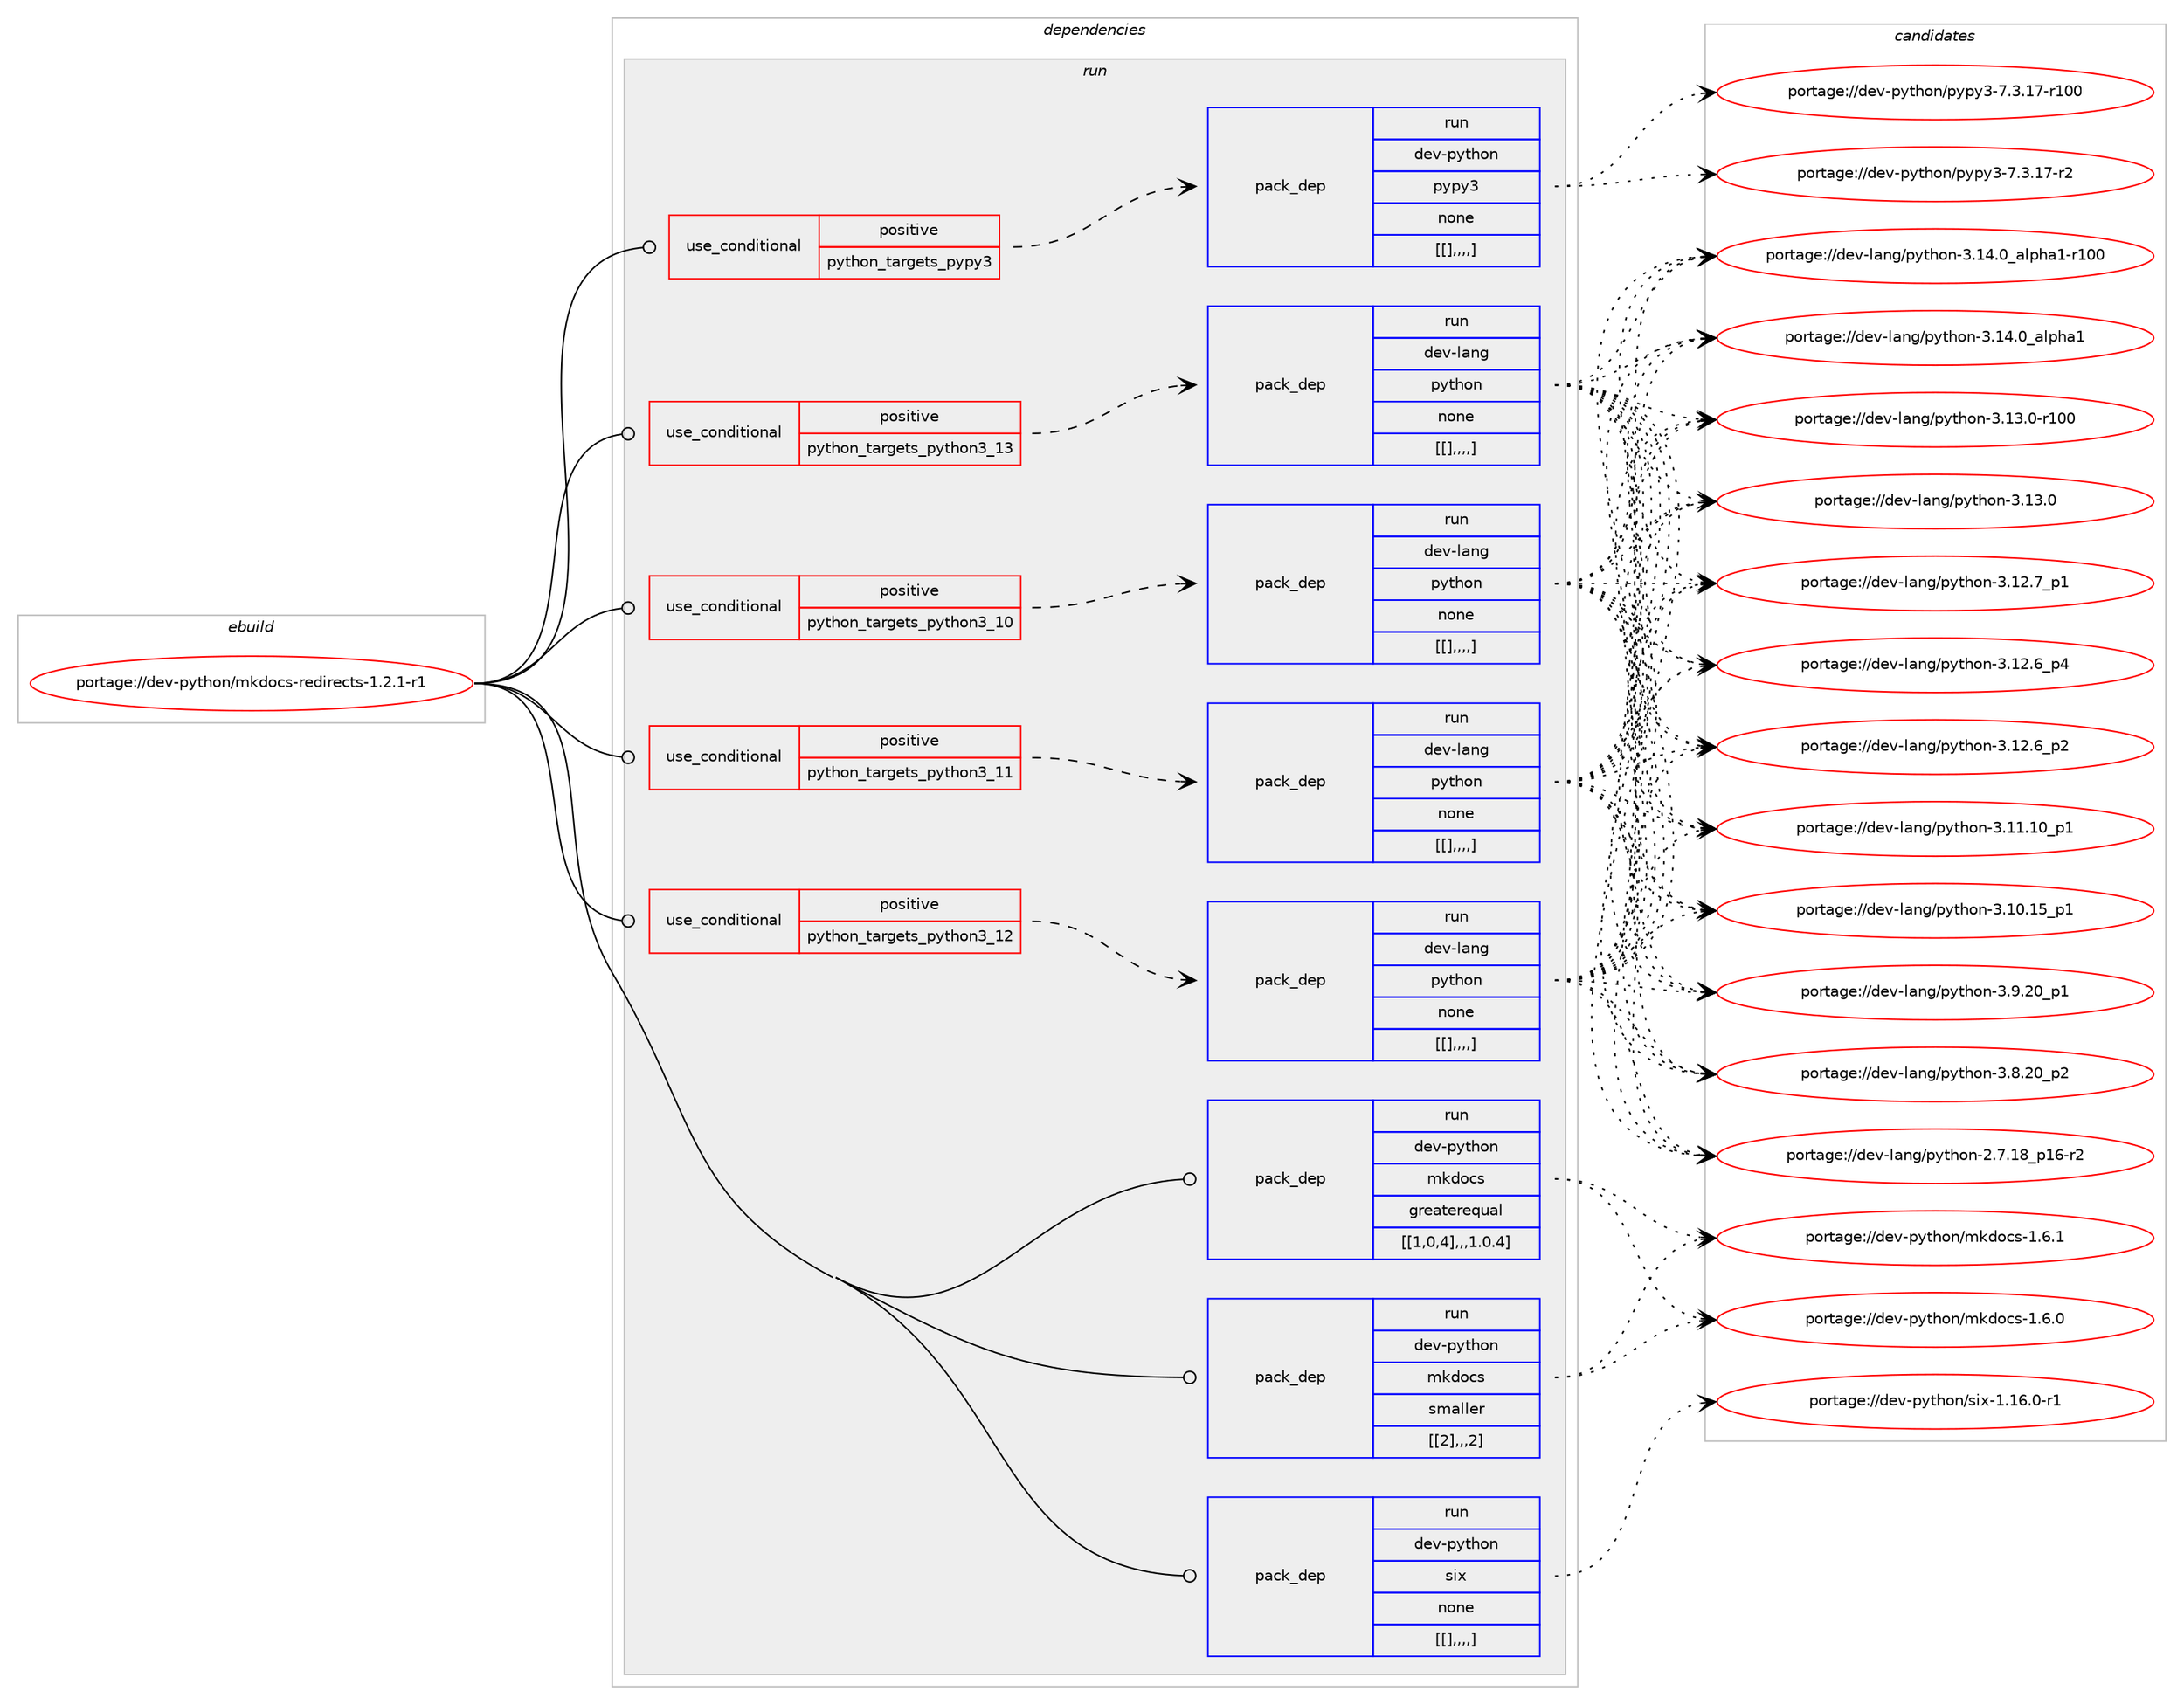 digraph prolog {

# *************
# Graph options
# *************

newrank=true;
concentrate=true;
compound=true;
graph [rankdir=LR,fontname=Helvetica,fontsize=10,ranksep=1.5];#, ranksep=2.5, nodesep=0.2];
edge  [arrowhead=vee];
node  [fontname=Helvetica,fontsize=10];

# **********
# The ebuild
# **********

subgraph cluster_leftcol {
color=gray;
label=<<i>ebuild</i>>;
id [label="portage://dev-python/mkdocs-redirects-1.2.1-r1", color=red, width=4, href="../dev-python/mkdocs-redirects-1.2.1-r1.svg"];
}

# ****************
# The dependencies
# ****************

subgraph cluster_midcol {
color=gray;
label=<<i>dependencies</i>>;
subgraph cluster_compile {
fillcolor="#eeeeee";
style=filled;
label=<<i>compile</i>>;
}
subgraph cluster_compileandrun {
fillcolor="#eeeeee";
style=filled;
label=<<i>compile and run</i>>;
}
subgraph cluster_run {
fillcolor="#eeeeee";
style=filled;
label=<<i>run</i>>;
subgraph cond37245 {
dependency157318 [label=<<TABLE BORDER="0" CELLBORDER="1" CELLSPACING="0" CELLPADDING="4"><TR><TD ROWSPAN="3" CELLPADDING="10">use_conditional</TD></TR><TR><TD>positive</TD></TR><TR><TD>python_targets_pypy3</TD></TR></TABLE>>, shape=none, color=red];
subgraph pack118760 {
dependency157358 [label=<<TABLE BORDER="0" CELLBORDER="1" CELLSPACING="0" CELLPADDING="4" WIDTH="220"><TR><TD ROWSPAN="6" CELLPADDING="30">pack_dep</TD></TR><TR><TD WIDTH="110">run</TD></TR><TR><TD>dev-python</TD></TR><TR><TD>pypy3</TD></TR><TR><TD>none</TD></TR><TR><TD>[[],,,,]</TD></TR></TABLE>>, shape=none, color=blue];
}
dependency157318:e -> dependency157358:w [weight=20,style="dashed",arrowhead="vee"];
}
id:e -> dependency157318:w [weight=20,style="solid",arrowhead="odot"];
subgraph cond37270 {
dependency157397 [label=<<TABLE BORDER="0" CELLBORDER="1" CELLSPACING="0" CELLPADDING="4"><TR><TD ROWSPAN="3" CELLPADDING="10">use_conditional</TD></TR><TR><TD>positive</TD></TR><TR><TD>python_targets_python3_10</TD></TR></TABLE>>, shape=none, color=red];
subgraph pack118826 {
dependency157446 [label=<<TABLE BORDER="0" CELLBORDER="1" CELLSPACING="0" CELLPADDING="4" WIDTH="220"><TR><TD ROWSPAN="6" CELLPADDING="30">pack_dep</TD></TR><TR><TD WIDTH="110">run</TD></TR><TR><TD>dev-lang</TD></TR><TR><TD>python</TD></TR><TR><TD>none</TD></TR><TR><TD>[[],,,,]</TD></TR></TABLE>>, shape=none, color=blue];
}
dependency157397:e -> dependency157446:w [weight=20,style="dashed",arrowhead="vee"];
}
id:e -> dependency157397:w [weight=20,style="solid",arrowhead="odot"];
subgraph cond37299 {
dependency157472 [label=<<TABLE BORDER="0" CELLBORDER="1" CELLSPACING="0" CELLPADDING="4"><TR><TD ROWSPAN="3" CELLPADDING="10">use_conditional</TD></TR><TR><TD>positive</TD></TR><TR><TD>python_targets_python3_11</TD></TR></TABLE>>, shape=none, color=red];
subgraph pack118873 {
dependency157504 [label=<<TABLE BORDER="0" CELLBORDER="1" CELLSPACING="0" CELLPADDING="4" WIDTH="220"><TR><TD ROWSPAN="6" CELLPADDING="30">pack_dep</TD></TR><TR><TD WIDTH="110">run</TD></TR><TR><TD>dev-lang</TD></TR><TR><TD>python</TD></TR><TR><TD>none</TD></TR><TR><TD>[[],,,,]</TD></TR></TABLE>>, shape=none, color=blue];
}
dependency157472:e -> dependency157504:w [weight=20,style="dashed",arrowhead="vee"];
}
id:e -> dependency157472:w [weight=20,style="solid",arrowhead="odot"];
subgraph cond37336 {
dependency157572 [label=<<TABLE BORDER="0" CELLBORDER="1" CELLSPACING="0" CELLPADDING="4"><TR><TD ROWSPAN="3" CELLPADDING="10">use_conditional</TD></TR><TR><TD>positive</TD></TR><TR><TD>python_targets_python3_12</TD></TR></TABLE>>, shape=none, color=red];
subgraph pack118929 {
dependency157592 [label=<<TABLE BORDER="0" CELLBORDER="1" CELLSPACING="0" CELLPADDING="4" WIDTH="220"><TR><TD ROWSPAN="6" CELLPADDING="30">pack_dep</TD></TR><TR><TD WIDTH="110">run</TD></TR><TR><TD>dev-lang</TD></TR><TR><TD>python</TD></TR><TR><TD>none</TD></TR><TR><TD>[[],,,,]</TD></TR></TABLE>>, shape=none, color=blue];
}
dependency157572:e -> dependency157592:w [weight=20,style="dashed",arrowhead="vee"];
}
id:e -> dependency157572:w [weight=20,style="solid",arrowhead="odot"];
subgraph cond37361 {
dependency157654 [label=<<TABLE BORDER="0" CELLBORDER="1" CELLSPACING="0" CELLPADDING="4"><TR><TD ROWSPAN="3" CELLPADDING="10">use_conditional</TD></TR><TR><TD>positive</TD></TR><TR><TD>python_targets_python3_13</TD></TR></TABLE>>, shape=none, color=red];
subgraph pack118980 {
dependency157655 [label=<<TABLE BORDER="0" CELLBORDER="1" CELLSPACING="0" CELLPADDING="4" WIDTH="220"><TR><TD ROWSPAN="6" CELLPADDING="30">pack_dep</TD></TR><TR><TD WIDTH="110">run</TD></TR><TR><TD>dev-lang</TD></TR><TR><TD>python</TD></TR><TR><TD>none</TD></TR><TR><TD>[[],,,,]</TD></TR></TABLE>>, shape=none, color=blue];
}
dependency157654:e -> dependency157655:w [weight=20,style="dashed",arrowhead="vee"];
}
id:e -> dependency157654:w [weight=20,style="solid",arrowhead="odot"];
subgraph pack118998 {
dependency157704 [label=<<TABLE BORDER="0" CELLBORDER="1" CELLSPACING="0" CELLPADDING="4" WIDTH="220"><TR><TD ROWSPAN="6" CELLPADDING="30">pack_dep</TD></TR><TR><TD WIDTH="110">run</TD></TR><TR><TD>dev-python</TD></TR><TR><TD>mkdocs</TD></TR><TR><TD>greaterequal</TD></TR><TR><TD>[[1,0,4],,,1.0.4]</TD></TR></TABLE>>, shape=none, color=blue];
}
id:e -> dependency157704:w [weight=20,style="solid",arrowhead="odot"];
subgraph pack119017 {
dependency157727 [label=<<TABLE BORDER="0" CELLBORDER="1" CELLSPACING="0" CELLPADDING="4" WIDTH="220"><TR><TD ROWSPAN="6" CELLPADDING="30">pack_dep</TD></TR><TR><TD WIDTH="110">run</TD></TR><TR><TD>dev-python</TD></TR><TR><TD>mkdocs</TD></TR><TR><TD>smaller</TD></TR><TR><TD>[[2],,,2]</TD></TR></TABLE>>, shape=none, color=blue];
}
id:e -> dependency157727:w [weight=20,style="solid",arrowhead="odot"];
subgraph pack119034 {
dependency157732 [label=<<TABLE BORDER="0" CELLBORDER="1" CELLSPACING="0" CELLPADDING="4" WIDTH="220"><TR><TD ROWSPAN="6" CELLPADDING="30">pack_dep</TD></TR><TR><TD WIDTH="110">run</TD></TR><TR><TD>dev-python</TD></TR><TR><TD>six</TD></TR><TR><TD>none</TD></TR><TR><TD>[[],,,,]</TD></TR></TABLE>>, shape=none, color=blue];
}
id:e -> dependency157732:w [weight=20,style="solid",arrowhead="odot"];
}
}

# **************
# The candidates
# **************

subgraph cluster_choices {
rank=same;
color=gray;
label=<<i>candidates</i>>;

subgraph choice118745 {
color=black;
nodesep=1;
choice100101118451121211161041111104711212111212151455546514649554511450 [label="portage://dev-python/pypy3-7.3.17-r2", color=red, width=4,href="../dev-python/pypy3-7.3.17-r2.svg"];
choice1001011184511212111610411111047112121112121514555465146495545114494848 [label="portage://dev-python/pypy3-7.3.17-r100", color=red, width=4,href="../dev-python/pypy3-7.3.17-r100.svg"];
dependency157358:e -> choice100101118451121211161041111104711212111212151455546514649554511450:w [style=dotted,weight="100"];
dependency157358:e -> choice1001011184511212111610411111047112121112121514555465146495545114494848:w [style=dotted,weight="100"];
}
subgraph choice118792 {
color=black;
nodesep=1;
choice100101118451089711010347112121116104111110455146495246489597108112104974945114494848 [label="portage://dev-lang/python-3.14.0_alpha1-r100", color=red, width=4,href="../dev-lang/python-3.14.0_alpha1-r100.svg"];
choice1001011184510897110103471121211161041111104551464952464895971081121049749 [label="portage://dev-lang/python-3.14.0_alpha1", color=red, width=4,href="../dev-lang/python-3.14.0_alpha1.svg"];
choice1001011184510897110103471121211161041111104551464951464845114494848 [label="portage://dev-lang/python-3.13.0-r100", color=red, width=4,href="../dev-lang/python-3.13.0-r100.svg"];
choice10010111845108971101034711212111610411111045514649514648 [label="portage://dev-lang/python-3.13.0", color=red, width=4,href="../dev-lang/python-3.13.0.svg"];
choice100101118451089711010347112121116104111110455146495046559511249 [label="portage://dev-lang/python-3.12.7_p1", color=red, width=4,href="../dev-lang/python-3.12.7_p1.svg"];
choice100101118451089711010347112121116104111110455146495046549511252 [label="portage://dev-lang/python-3.12.6_p4", color=red, width=4,href="../dev-lang/python-3.12.6_p4.svg"];
choice100101118451089711010347112121116104111110455146495046549511250 [label="portage://dev-lang/python-3.12.6_p2", color=red, width=4,href="../dev-lang/python-3.12.6_p2.svg"];
choice10010111845108971101034711212111610411111045514649494649489511249 [label="portage://dev-lang/python-3.11.10_p1", color=red, width=4,href="../dev-lang/python-3.11.10_p1.svg"];
choice10010111845108971101034711212111610411111045514649484649539511249 [label="portage://dev-lang/python-3.10.15_p1", color=red, width=4,href="../dev-lang/python-3.10.15_p1.svg"];
choice100101118451089711010347112121116104111110455146574650489511249 [label="portage://dev-lang/python-3.9.20_p1", color=red, width=4,href="../dev-lang/python-3.9.20_p1.svg"];
choice100101118451089711010347112121116104111110455146564650489511250 [label="portage://dev-lang/python-3.8.20_p2", color=red, width=4,href="../dev-lang/python-3.8.20_p2.svg"];
choice100101118451089711010347112121116104111110455046554649569511249544511450 [label="portage://dev-lang/python-2.7.18_p16-r2", color=red, width=4,href="../dev-lang/python-2.7.18_p16-r2.svg"];
dependency157446:e -> choice100101118451089711010347112121116104111110455146495246489597108112104974945114494848:w [style=dotted,weight="100"];
dependency157446:e -> choice1001011184510897110103471121211161041111104551464952464895971081121049749:w [style=dotted,weight="100"];
dependency157446:e -> choice1001011184510897110103471121211161041111104551464951464845114494848:w [style=dotted,weight="100"];
dependency157446:e -> choice10010111845108971101034711212111610411111045514649514648:w [style=dotted,weight="100"];
dependency157446:e -> choice100101118451089711010347112121116104111110455146495046559511249:w [style=dotted,weight="100"];
dependency157446:e -> choice100101118451089711010347112121116104111110455146495046549511252:w [style=dotted,weight="100"];
dependency157446:e -> choice100101118451089711010347112121116104111110455146495046549511250:w [style=dotted,weight="100"];
dependency157446:e -> choice10010111845108971101034711212111610411111045514649494649489511249:w [style=dotted,weight="100"];
dependency157446:e -> choice10010111845108971101034711212111610411111045514649484649539511249:w [style=dotted,weight="100"];
dependency157446:e -> choice100101118451089711010347112121116104111110455146574650489511249:w [style=dotted,weight="100"];
dependency157446:e -> choice100101118451089711010347112121116104111110455146564650489511250:w [style=dotted,weight="100"];
dependency157446:e -> choice100101118451089711010347112121116104111110455046554649569511249544511450:w [style=dotted,weight="100"];
}
subgraph choice118823 {
color=black;
nodesep=1;
choice100101118451089711010347112121116104111110455146495246489597108112104974945114494848 [label="portage://dev-lang/python-3.14.0_alpha1-r100", color=red, width=4,href="../dev-lang/python-3.14.0_alpha1-r100.svg"];
choice1001011184510897110103471121211161041111104551464952464895971081121049749 [label="portage://dev-lang/python-3.14.0_alpha1", color=red, width=4,href="../dev-lang/python-3.14.0_alpha1.svg"];
choice1001011184510897110103471121211161041111104551464951464845114494848 [label="portage://dev-lang/python-3.13.0-r100", color=red, width=4,href="../dev-lang/python-3.13.0-r100.svg"];
choice10010111845108971101034711212111610411111045514649514648 [label="portage://dev-lang/python-3.13.0", color=red, width=4,href="../dev-lang/python-3.13.0.svg"];
choice100101118451089711010347112121116104111110455146495046559511249 [label="portage://dev-lang/python-3.12.7_p1", color=red, width=4,href="../dev-lang/python-3.12.7_p1.svg"];
choice100101118451089711010347112121116104111110455146495046549511252 [label="portage://dev-lang/python-3.12.6_p4", color=red, width=4,href="../dev-lang/python-3.12.6_p4.svg"];
choice100101118451089711010347112121116104111110455146495046549511250 [label="portage://dev-lang/python-3.12.6_p2", color=red, width=4,href="../dev-lang/python-3.12.6_p2.svg"];
choice10010111845108971101034711212111610411111045514649494649489511249 [label="portage://dev-lang/python-3.11.10_p1", color=red, width=4,href="../dev-lang/python-3.11.10_p1.svg"];
choice10010111845108971101034711212111610411111045514649484649539511249 [label="portage://dev-lang/python-3.10.15_p1", color=red, width=4,href="../dev-lang/python-3.10.15_p1.svg"];
choice100101118451089711010347112121116104111110455146574650489511249 [label="portage://dev-lang/python-3.9.20_p1", color=red, width=4,href="../dev-lang/python-3.9.20_p1.svg"];
choice100101118451089711010347112121116104111110455146564650489511250 [label="portage://dev-lang/python-3.8.20_p2", color=red, width=4,href="../dev-lang/python-3.8.20_p2.svg"];
choice100101118451089711010347112121116104111110455046554649569511249544511450 [label="portage://dev-lang/python-2.7.18_p16-r2", color=red, width=4,href="../dev-lang/python-2.7.18_p16-r2.svg"];
dependency157504:e -> choice100101118451089711010347112121116104111110455146495246489597108112104974945114494848:w [style=dotted,weight="100"];
dependency157504:e -> choice1001011184510897110103471121211161041111104551464952464895971081121049749:w [style=dotted,weight="100"];
dependency157504:e -> choice1001011184510897110103471121211161041111104551464951464845114494848:w [style=dotted,weight="100"];
dependency157504:e -> choice10010111845108971101034711212111610411111045514649514648:w [style=dotted,weight="100"];
dependency157504:e -> choice100101118451089711010347112121116104111110455146495046559511249:w [style=dotted,weight="100"];
dependency157504:e -> choice100101118451089711010347112121116104111110455146495046549511252:w [style=dotted,weight="100"];
dependency157504:e -> choice100101118451089711010347112121116104111110455146495046549511250:w [style=dotted,weight="100"];
dependency157504:e -> choice10010111845108971101034711212111610411111045514649494649489511249:w [style=dotted,weight="100"];
dependency157504:e -> choice10010111845108971101034711212111610411111045514649484649539511249:w [style=dotted,weight="100"];
dependency157504:e -> choice100101118451089711010347112121116104111110455146574650489511249:w [style=dotted,weight="100"];
dependency157504:e -> choice100101118451089711010347112121116104111110455146564650489511250:w [style=dotted,weight="100"];
dependency157504:e -> choice100101118451089711010347112121116104111110455046554649569511249544511450:w [style=dotted,weight="100"];
}
subgraph choice118832 {
color=black;
nodesep=1;
choice100101118451089711010347112121116104111110455146495246489597108112104974945114494848 [label="portage://dev-lang/python-3.14.0_alpha1-r100", color=red, width=4,href="../dev-lang/python-3.14.0_alpha1-r100.svg"];
choice1001011184510897110103471121211161041111104551464952464895971081121049749 [label="portage://dev-lang/python-3.14.0_alpha1", color=red, width=4,href="../dev-lang/python-3.14.0_alpha1.svg"];
choice1001011184510897110103471121211161041111104551464951464845114494848 [label="portage://dev-lang/python-3.13.0-r100", color=red, width=4,href="../dev-lang/python-3.13.0-r100.svg"];
choice10010111845108971101034711212111610411111045514649514648 [label="portage://dev-lang/python-3.13.0", color=red, width=4,href="../dev-lang/python-3.13.0.svg"];
choice100101118451089711010347112121116104111110455146495046559511249 [label="portage://dev-lang/python-3.12.7_p1", color=red, width=4,href="../dev-lang/python-3.12.7_p1.svg"];
choice100101118451089711010347112121116104111110455146495046549511252 [label="portage://dev-lang/python-3.12.6_p4", color=red, width=4,href="../dev-lang/python-3.12.6_p4.svg"];
choice100101118451089711010347112121116104111110455146495046549511250 [label="portage://dev-lang/python-3.12.6_p2", color=red, width=4,href="../dev-lang/python-3.12.6_p2.svg"];
choice10010111845108971101034711212111610411111045514649494649489511249 [label="portage://dev-lang/python-3.11.10_p1", color=red, width=4,href="../dev-lang/python-3.11.10_p1.svg"];
choice10010111845108971101034711212111610411111045514649484649539511249 [label="portage://dev-lang/python-3.10.15_p1", color=red, width=4,href="../dev-lang/python-3.10.15_p1.svg"];
choice100101118451089711010347112121116104111110455146574650489511249 [label="portage://dev-lang/python-3.9.20_p1", color=red, width=4,href="../dev-lang/python-3.9.20_p1.svg"];
choice100101118451089711010347112121116104111110455146564650489511250 [label="portage://dev-lang/python-3.8.20_p2", color=red, width=4,href="../dev-lang/python-3.8.20_p2.svg"];
choice100101118451089711010347112121116104111110455046554649569511249544511450 [label="portage://dev-lang/python-2.7.18_p16-r2", color=red, width=4,href="../dev-lang/python-2.7.18_p16-r2.svg"];
dependency157592:e -> choice100101118451089711010347112121116104111110455146495246489597108112104974945114494848:w [style=dotted,weight="100"];
dependency157592:e -> choice1001011184510897110103471121211161041111104551464952464895971081121049749:w [style=dotted,weight="100"];
dependency157592:e -> choice1001011184510897110103471121211161041111104551464951464845114494848:w [style=dotted,weight="100"];
dependency157592:e -> choice10010111845108971101034711212111610411111045514649514648:w [style=dotted,weight="100"];
dependency157592:e -> choice100101118451089711010347112121116104111110455146495046559511249:w [style=dotted,weight="100"];
dependency157592:e -> choice100101118451089711010347112121116104111110455146495046549511252:w [style=dotted,weight="100"];
dependency157592:e -> choice100101118451089711010347112121116104111110455146495046549511250:w [style=dotted,weight="100"];
dependency157592:e -> choice10010111845108971101034711212111610411111045514649494649489511249:w [style=dotted,weight="100"];
dependency157592:e -> choice10010111845108971101034711212111610411111045514649484649539511249:w [style=dotted,weight="100"];
dependency157592:e -> choice100101118451089711010347112121116104111110455146574650489511249:w [style=dotted,weight="100"];
dependency157592:e -> choice100101118451089711010347112121116104111110455146564650489511250:w [style=dotted,weight="100"];
dependency157592:e -> choice100101118451089711010347112121116104111110455046554649569511249544511450:w [style=dotted,weight="100"];
}
subgraph choice118868 {
color=black;
nodesep=1;
choice100101118451089711010347112121116104111110455146495246489597108112104974945114494848 [label="portage://dev-lang/python-3.14.0_alpha1-r100", color=red, width=4,href="../dev-lang/python-3.14.0_alpha1-r100.svg"];
choice1001011184510897110103471121211161041111104551464952464895971081121049749 [label="portage://dev-lang/python-3.14.0_alpha1", color=red, width=4,href="../dev-lang/python-3.14.0_alpha1.svg"];
choice1001011184510897110103471121211161041111104551464951464845114494848 [label="portage://dev-lang/python-3.13.0-r100", color=red, width=4,href="../dev-lang/python-3.13.0-r100.svg"];
choice10010111845108971101034711212111610411111045514649514648 [label="portage://dev-lang/python-3.13.0", color=red, width=4,href="../dev-lang/python-3.13.0.svg"];
choice100101118451089711010347112121116104111110455146495046559511249 [label="portage://dev-lang/python-3.12.7_p1", color=red, width=4,href="../dev-lang/python-3.12.7_p1.svg"];
choice100101118451089711010347112121116104111110455146495046549511252 [label="portage://dev-lang/python-3.12.6_p4", color=red, width=4,href="../dev-lang/python-3.12.6_p4.svg"];
choice100101118451089711010347112121116104111110455146495046549511250 [label="portage://dev-lang/python-3.12.6_p2", color=red, width=4,href="../dev-lang/python-3.12.6_p2.svg"];
choice10010111845108971101034711212111610411111045514649494649489511249 [label="portage://dev-lang/python-3.11.10_p1", color=red, width=4,href="../dev-lang/python-3.11.10_p1.svg"];
choice10010111845108971101034711212111610411111045514649484649539511249 [label="portage://dev-lang/python-3.10.15_p1", color=red, width=4,href="../dev-lang/python-3.10.15_p1.svg"];
choice100101118451089711010347112121116104111110455146574650489511249 [label="portage://dev-lang/python-3.9.20_p1", color=red, width=4,href="../dev-lang/python-3.9.20_p1.svg"];
choice100101118451089711010347112121116104111110455146564650489511250 [label="portage://dev-lang/python-3.8.20_p2", color=red, width=4,href="../dev-lang/python-3.8.20_p2.svg"];
choice100101118451089711010347112121116104111110455046554649569511249544511450 [label="portage://dev-lang/python-2.7.18_p16-r2", color=red, width=4,href="../dev-lang/python-2.7.18_p16-r2.svg"];
dependency157655:e -> choice100101118451089711010347112121116104111110455146495246489597108112104974945114494848:w [style=dotted,weight="100"];
dependency157655:e -> choice1001011184510897110103471121211161041111104551464952464895971081121049749:w [style=dotted,weight="100"];
dependency157655:e -> choice1001011184510897110103471121211161041111104551464951464845114494848:w [style=dotted,weight="100"];
dependency157655:e -> choice10010111845108971101034711212111610411111045514649514648:w [style=dotted,weight="100"];
dependency157655:e -> choice100101118451089711010347112121116104111110455146495046559511249:w [style=dotted,weight="100"];
dependency157655:e -> choice100101118451089711010347112121116104111110455146495046549511252:w [style=dotted,weight="100"];
dependency157655:e -> choice100101118451089711010347112121116104111110455146495046549511250:w [style=dotted,weight="100"];
dependency157655:e -> choice10010111845108971101034711212111610411111045514649494649489511249:w [style=dotted,weight="100"];
dependency157655:e -> choice10010111845108971101034711212111610411111045514649484649539511249:w [style=dotted,weight="100"];
dependency157655:e -> choice100101118451089711010347112121116104111110455146574650489511249:w [style=dotted,weight="100"];
dependency157655:e -> choice100101118451089711010347112121116104111110455146564650489511250:w [style=dotted,weight="100"];
dependency157655:e -> choice100101118451089711010347112121116104111110455046554649569511249544511450:w [style=dotted,weight="100"];
}
subgraph choice118891 {
color=black;
nodesep=1;
choice100101118451121211161041111104710910710011199115454946544649 [label="portage://dev-python/mkdocs-1.6.1", color=red, width=4,href="../dev-python/mkdocs-1.6.1.svg"];
choice100101118451121211161041111104710910710011199115454946544648 [label="portage://dev-python/mkdocs-1.6.0", color=red, width=4,href="../dev-python/mkdocs-1.6.0.svg"];
dependency157704:e -> choice100101118451121211161041111104710910710011199115454946544649:w [style=dotted,weight="100"];
dependency157704:e -> choice100101118451121211161041111104710910710011199115454946544648:w [style=dotted,weight="100"];
}
subgraph choice118896 {
color=black;
nodesep=1;
choice100101118451121211161041111104710910710011199115454946544649 [label="portage://dev-python/mkdocs-1.6.1", color=red, width=4,href="../dev-python/mkdocs-1.6.1.svg"];
choice100101118451121211161041111104710910710011199115454946544648 [label="portage://dev-python/mkdocs-1.6.0", color=red, width=4,href="../dev-python/mkdocs-1.6.0.svg"];
dependency157727:e -> choice100101118451121211161041111104710910710011199115454946544649:w [style=dotted,weight="100"];
dependency157727:e -> choice100101118451121211161041111104710910710011199115454946544648:w [style=dotted,weight="100"];
}
subgraph choice118904 {
color=black;
nodesep=1;
choice1001011184511212111610411111047115105120454946495446484511449 [label="portage://dev-python/six-1.16.0-r1", color=red, width=4,href="../dev-python/six-1.16.0-r1.svg"];
dependency157732:e -> choice1001011184511212111610411111047115105120454946495446484511449:w [style=dotted,weight="100"];
}
}

}

